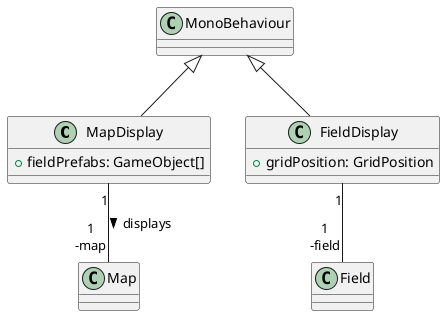 @startuml
class MapDisplay{
    +fieldPrefabs: GameObject[]
}

class FieldDisplay{
    +gridPosition: GridPosition
}

MonoBehaviour <|-- FieldDisplay

FieldDisplay "1" -- "1\n-field" Field

MonoBehaviour <|-- MapDisplay

MapDisplay "1" -- "1\n-map" Map: displays >

@enduml